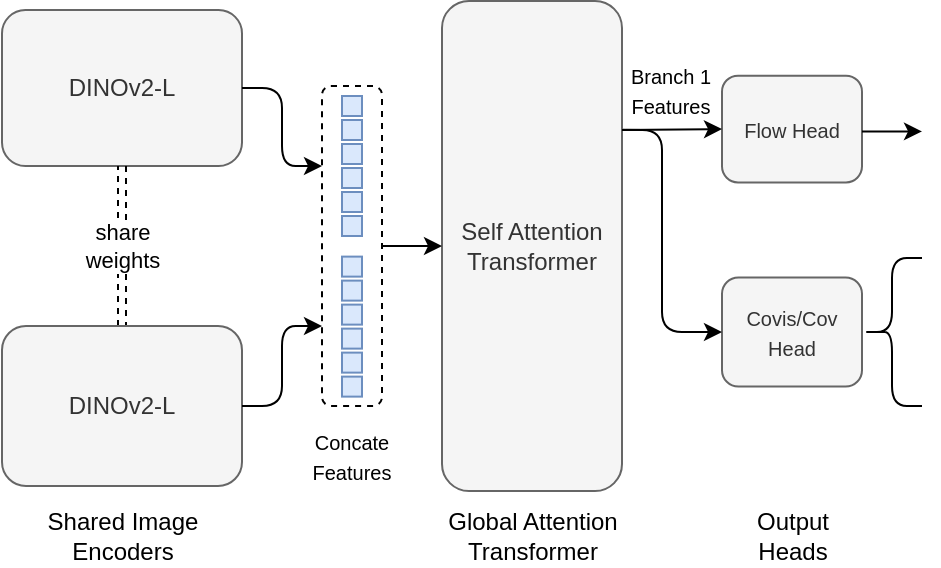 <mxfile version="26.0.16">
  <diagram name="Page-1" id="EvgX_mlsARBasn0YXX67">
    <mxGraphModel dx="683" dy="394" grid="1" gridSize="10" guides="1" tooltips="1" connect="1" arrows="1" fold="1" page="1" pageScale="1" pageWidth="850" pageHeight="1100" math="0" shadow="0">
      <root>
        <mxCell id="0" />
        <mxCell id="1" parent="0" />
        <mxCell id="D5LfymhE43uOESxTk_Lx-3" value="DINOv2-L" style="rounded=1;whiteSpace=wrap;html=1;fillColor=#f5f5f5;strokeColor=#666666;fontColor=#333333;" vertex="1" parent="1">
          <mxGeometry x="80" y="82" width="120" height="78" as="geometry" />
        </mxCell>
        <mxCell id="D5LfymhE43uOESxTk_Lx-20" style="edgeStyle=orthogonalEdgeStyle;rounded=0;orthogonalLoop=1;jettySize=auto;html=1;entryX=0.5;entryY=1;entryDx=0;entryDy=0;shape=link;dashed=1;" edge="1" parent="1" source="D5LfymhE43uOESxTk_Lx-4" target="D5LfymhE43uOESxTk_Lx-3">
          <mxGeometry relative="1" as="geometry" />
        </mxCell>
        <mxCell id="D5LfymhE43uOESxTk_Lx-21" value="share&lt;div&gt;weights&lt;/div&gt;" style="edgeLabel;html=1;align=center;verticalAlign=middle;resizable=0;points=[];" vertex="1" connectable="0" parent="D5LfymhE43uOESxTk_Lx-20">
          <mxGeometry relative="1" as="geometry">
            <mxPoint as="offset" />
          </mxGeometry>
        </mxCell>
        <mxCell id="D5LfymhE43uOESxTk_Lx-4" value="DINOv2-L" style="rounded=1;whiteSpace=wrap;html=1;fillColor=#f5f5f5;strokeColor=#666666;fontColor=#333333;" vertex="1" parent="1">
          <mxGeometry x="80" y="240" width="120" height="80" as="geometry" />
        </mxCell>
        <mxCell id="D5LfymhE43uOESxTk_Lx-5" value="" style="rounded=0;whiteSpace=wrap;html=1;fillColor=#dae8fc;strokeColor=#6c8ebf;" vertex="1" parent="1">
          <mxGeometry x="250" y="125" width="10" height="10" as="geometry" />
        </mxCell>
        <mxCell id="D5LfymhE43uOESxTk_Lx-6" value="" style="rounded=0;whiteSpace=wrap;html=1;fillColor=#dae8fc;strokeColor=#6c8ebf;" vertex="1" parent="1">
          <mxGeometry x="250" y="137" width="10" height="10" as="geometry" />
        </mxCell>
        <mxCell id="D5LfymhE43uOESxTk_Lx-7" value="" style="rounded=0;whiteSpace=wrap;html=1;fillColor=#dae8fc;strokeColor=#6c8ebf;" vertex="1" parent="1">
          <mxGeometry x="250" y="149" width="10" height="10" as="geometry" />
        </mxCell>
        <mxCell id="D5LfymhE43uOESxTk_Lx-8" value="" style="rounded=0;whiteSpace=wrap;html=1;fillColor=#dae8fc;strokeColor=#6c8ebf;" vertex="1" parent="1">
          <mxGeometry x="250" y="161" width="10" height="10" as="geometry" />
        </mxCell>
        <mxCell id="D5LfymhE43uOESxTk_Lx-9" value="" style="rounded=0;whiteSpace=wrap;html=1;fillColor=#dae8fc;strokeColor=#6c8ebf;" vertex="1" parent="1">
          <mxGeometry x="250" y="173" width="10" height="10" as="geometry" />
        </mxCell>
        <mxCell id="D5LfymhE43uOESxTk_Lx-10" value="" style="rounded=0;whiteSpace=wrap;html=1;fillColor=#dae8fc;strokeColor=#6c8ebf;" vertex="1" parent="1">
          <mxGeometry x="250" y="185" width="10" height="10" as="geometry" />
        </mxCell>
        <mxCell id="D5LfymhE43uOESxTk_Lx-11" value="" style="rounded=0;whiteSpace=wrap;html=1;fillColor=#dae8fc;strokeColor=#6c8ebf;" vertex="1" parent="1">
          <mxGeometry x="250" y="205.31" width="10" height="10" as="geometry" />
        </mxCell>
        <mxCell id="D5LfymhE43uOESxTk_Lx-12" value="" style="rounded=0;whiteSpace=wrap;html=1;fillColor=#dae8fc;strokeColor=#6c8ebf;" vertex="1" parent="1">
          <mxGeometry x="250" y="217.31" width="10" height="10" as="geometry" />
        </mxCell>
        <mxCell id="D5LfymhE43uOESxTk_Lx-13" value="" style="rounded=0;whiteSpace=wrap;html=1;fillColor=#dae8fc;strokeColor=#6c8ebf;" vertex="1" parent="1">
          <mxGeometry x="250" y="229.31" width="10" height="10" as="geometry" />
        </mxCell>
        <mxCell id="D5LfymhE43uOESxTk_Lx-14" value="" style="rounded=0;whiteSpace=wrap;html=1;fillColor=#dae8fc;strokeColor=#6c8ebf;" vertex="1" parent="1">
          <mxGeometry x="250" y="241.31" width="10" height="10" as="geometry" />
        </mxCell>
        <mxCell id="D5LfymhE43uOESxTk_Lx-15" value="" style="rounded=0;whiteSpace=wrap;html=1;fillColor=#dae8fc;strokeColor=#6c8ebf;" vertex="1" parent="1">
          <mxGeometry x="250" y="253.31" width="10" height="10" as="geometry" />
        </mxCell>
        <mxCell id="D5LfymhE43uOESxTk_Lx-16" value="" style="rounded=0;whiteSpace=wrap;html=1;fillColor=#dae8fc;strokeColor=#6c8ebf;" vertex="1" parent="1">
          <mxGeometry x="250" y="265.31" width="10" height="10" as="geometry" />
        </mxCell>
        <mxCell id="D5LfymhE43uOESxTk_Lx-71" value="Self Attention&lt;div&gt;Transformer&lt;/div&gt;" style="rounded=1;whiteSpace=wrap;html=1;fillColor=#f5f5f5;strokeColor=#666666;fontColor=#333333;" vertex="1" parent="1">
          <mxGeometry x="300" y="77.5" width="90" height="245" as="geometry" />
        </mxCell>
        <mxCell id="D5LfymhE43uOESxTk_Lx-75" value="Global Attention Transformer" style="text;html=1;align=center;verticalAlign=middle;whiteSpace=wrap;rounded=0;" vertex="1" parent="1">
          <mxGeometry x="292.5" y="330" width="105" height="30" as="geometry" />
        </mxCell>
        <mxCell id="D5LfymhE43uOESxTk_Lx-109" value="&lt;font style=&quot;font-size: 10px;&quot;&gt;Branch 1&lt;/font&gt;&lt;div&gt;&lt;font style=&quot;font-size: 10px;&quot;&gt;Features&lt;/font&gt;&lt;/div&gt;" style="text;html=1;align=center;verticalAlign=middle;whiteSpace=wrap;rounded=0;" vertex="1" parent="1">
          <mxGeometry x="387.5" y="107" width="52.5" height="30" as="geometry" />
        </mxCell>
        <mxCell id="D5LfymhE43uOESxTk_Lx-110" value="&lt;font size=&quot;1&quot;&gt;Flow Head&lt;/font&gt;" style="rounded=1;whiteSpace=wrap;html=1;fillColor=#f5f5f5;strokeColor=#666666;fontColor=#333333;" vertex="1" parent="1">
          <mxGeometry x="440" y="114.82" width="70" height="53.37" as="geometry" />
        </mxCell>
        <mxCell id="D5LfymhE43uOESxTk_Lx-111" value="&lt;div&gt;&lt;font size=&quot;1&quot;&gt;Covis/Cov&lt;/font&gt;&lt;/div&gt;&lt;div&gt;&lt;font size=&quot;1&quot;&gt;Head&lt;/font&gt;&lt;/div&gt;" style="rounded=1;whiteSpace=wrap;html=1;fillColor=#f5f5f5;strokeColor=#666666;fontColor=#333333;" vertex="1" parent="1">
          <mxGeometry x="440" y="215.69" width="70" height="54.62" as="geometry" />
        </mxCell>
        <mxCell id="D5LfymhE43uOESxTk_Lx-119" value="" style="endArrow=classic;html=1;rounded=0;" edge="1" parent="1">
          <mxGeometry width="50" height="50" relative="1" as="geometry">
            <mxPoint x="510" y="142.69" as="sourcePoint" />
            <mxPoint x="540" y="142.69" as="targetPoint" />
          </mxGeometry>
        </mxCell>
        <mxCell id="D5LfymhE43uOESxTk_Lx-120" value="" style="shape=curlyBracket;whiteSpace=wrap;html=1;rounded=1;labelPosition=left;verticalLabelPosition=middle;align=right;verticalAlign=middle;" vertex="1" parent="1">
          <mxGeometry x="510" y="206" width="30" height="74" as="geometry" />
        </mxCell>
        <mxCell id="D5LfymhE43uOESxTk_Lx-121" value="Shared Image&lt;div&gt;Encoders&lt;/div&gt;" style="text;html=1;align=center;verticalAlign=middle;whiteSpace=wrap;rounded=0;" vertex="1" parent="1">
          <mxGeometry x="87.5" y="330" width="105" height="30" as="geometry" />
        </mxCell>
        <mxCell id="D5LfymhE43uOESxTk_Lx-122" value="Output&lt;div&gt;Heads&lt;/div&gt;" style="text;html=1;align=center;verticalAlign=middle;whiteSpace=wrap;rounded=0;" vertex="1" parent="1">
          <mxGeometry x="447.5" y="330" width="55" height="30" as="geometry" />
        </mxCell>
        <mxCell id="D5LfymhE43uOESxTk_Lx-125" value="" style="endArrow=classic;html=1;rounded=0;exitX=1;exitY=0.5;exitDx=0;exitDy=0;entryX=0;entryY=0.5;entryDx=0;entryDy=0;" edge="1" parent="1" source="D5LfymhE43uOESxTk_Lx-128" target="D5LfymhE43uOESxTk_Lx-71">
          <mxGeometry width="50" height="50" relative="1" as="geometry">
            <mxPoint x="460" y="192" as="sourcePoint" />
            <mxPoint x="490" y="138" as="targetPoint" />
          </mxGeometry>
        </mxCell>
        <mxCell id="D5LfymhE43uOESxTk_Lx-126" value="" style="endArrow=classic;html=1;rounded=1;exitX=1;exitY=0.5;exitDx=0;exitDy=0;curved=0;" edge="1" parent="1" source="D5LfymhE43uOESxTk_Lx-3">
          <mxGeometry width="50" height="50" relative="1" as="geometry">
            <mxPoint x="230" y="220" as="sourcePoint" />
            <mxPoint x="240" y="160" as="targetPoint" />
            <Array as="points">
              <mxPoint x="220" y="121" />
              <mxPoint x="220" y="160" />
            </Array>
          </mxGeometry>
        </mxCell>
        <mxCell id="D5LfymhE43uOESxTk_Lx-127" value="" style="endArrow=classic;html=1;rounded=1;curved=0;" edge="1" parent="1">
          <mxGeometry width="50" height="50" relative="1" as="geometry">
            <mxPoint x="200" y="280" as="sourcePoint" />
            <mxPoint x="240" y="240" as="targetPoint" />
            <Array as="points">
              <mxPoint x="220" y="280" />
              <mxPoint x="220" y="240" />
            </Array>
          </mxGeometry>
        </mxCell>
        <mxCell id="D5LfymhE43uOESxTk_Lx-128" value="" style="rounded=1;whiteSpace=wrap;html=1;fillColor=none;dashed=1;" vertex="1" parent="1">
          <mxGeometry x="240" y="120" width="30" height="160" as="geometry" />
        </mxCell>
        <mxCell id="D5LfymhE43uOESxTk_Lx-129" value="&lt;font style=&quot;font-size: 10px;&quot;&gt;Concate&lt;/font&gt;&lt;div&gt;&lt;div&gt;&lt;font style=&quot;font-size: 10px;&quot;&gt;Features&lt;/font&gt;&lt;/div&gt;&lt;/div&gt;" style="text;html=1;align=center;verticalAlign=middle;whiteSpace=wrap;rounded=0;" vertex="1" parent="1">
          <mxGeometry x="225" y="290" width="60" height="30" as="geometry" />
        </mxCell>
        <mxCell id="D5LfymhE43uOESxTk_Lx-130" value="" style="endArrow=classic;html=1;rounded=1;entryX=0;entryY=0.5;entryDx=0;entryDy=0;curved=0;" edge="1" parent="1" target="D5LfymhE43uOESxTk_Lx-110">
          <mxGeometry width="50" height="50" relative="1" as="geometry">
            <mxPoint x="390" y="142" as="sourcePoint" />
            <mxPoint x="420" y="140" as="targetPoint" />
          </mxGeometry>
        </mxCell>
        <mxCell id="D5LfymhE43uOESxTk_Lx-131" value="" style="endArrow=classic;html=1;rounded=1;exitX=1.005;exitY=0.263;exitDx=0;exitDy=0;exitPerimeter=0;entryX=0;entryY=0.5;entryDx=0;entryDy=0;curved=0;" edge="1" parent="1" source="D5LfymhE43uOESxTk_Lx-71" target="D5LfymhE43uOESxTk_Lx-111">
          <mxGeometry width="50" height="50" relative="1" as="geometry">
            <mxPoint x="420" y="230" as="sourcePoint" />
            <mxPoint x="470" y="180" as="targetPoint" />
            <Array as="points">
              <mxPoint x="410" y="142" />
              <mxPoint x="410" y="243" />
            </Array>
          </mxGeometry>
        </mxCell>
      </root>
    </mxGraphModel>
  </diagram>
</mxfile>
